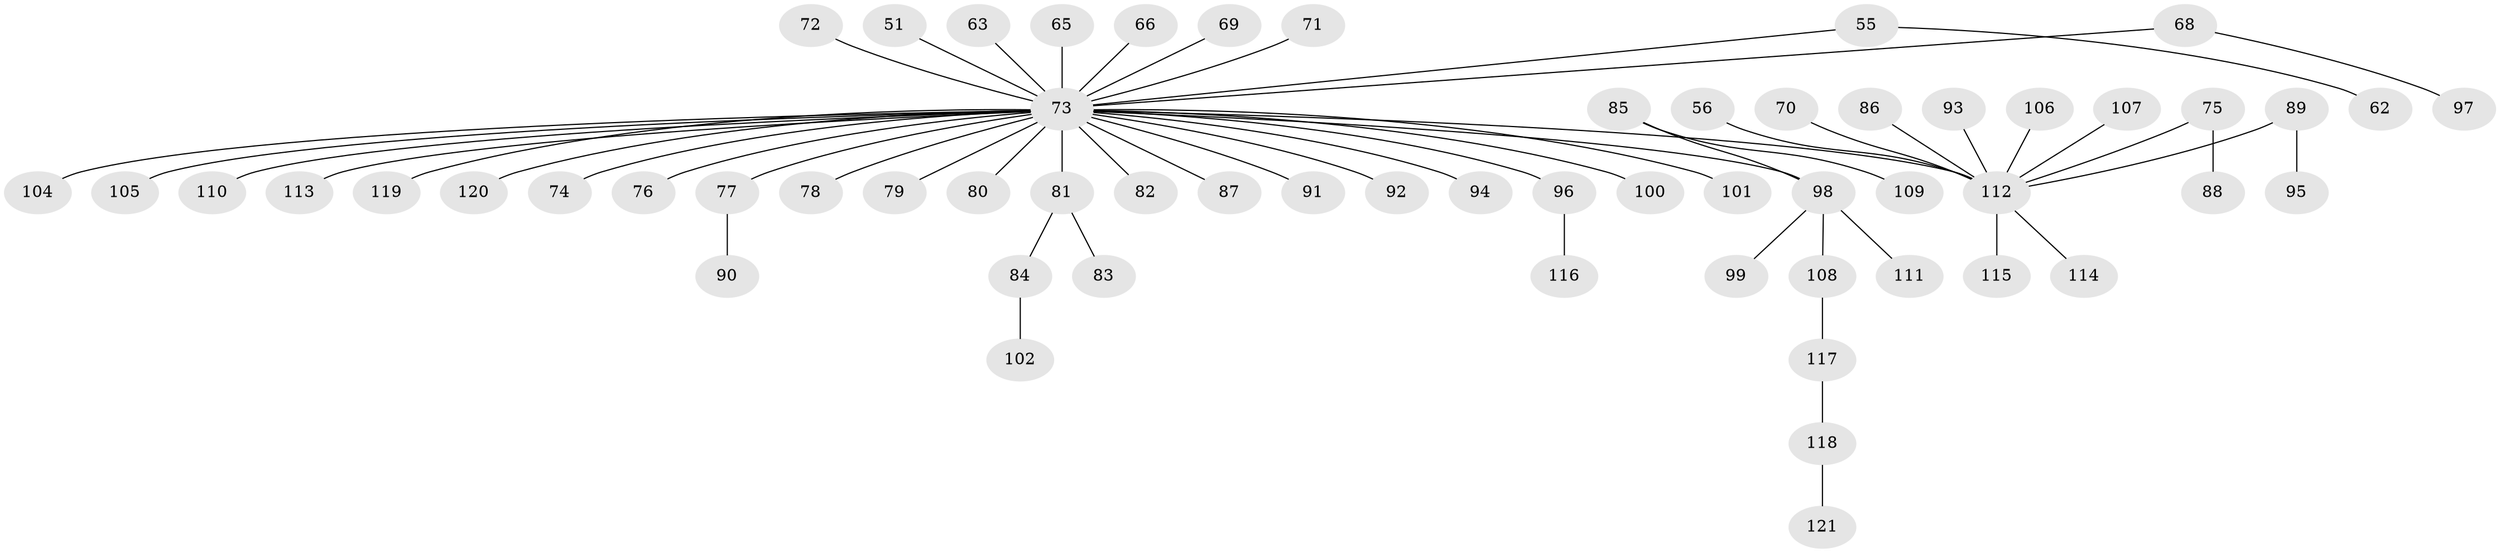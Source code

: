 // original degree distribution, {6: 0.03305785123966942, 4: 0.05785123966942149, 2: 0.2809917355371901, 5: 0.03305785123966942, 3: 0.11570247933884298, 1: 0.4793388429752066}
// Generated by graph-tools (version 1.1) at 2025/53/03/09/25 04:53:58]
// undirected, 60 vertices, 59 edges
graph export_dot {
graph [start="1"]
  node [color=gray90,style=filled];
  51;
  55;
  56 [super="+29"];
  62;
  63;
  65;
  66;
  68;
  69;
  70;
  71;
  72;
  73 [super="+50+53+57+42+64+24+35+36+58+52+61+39+44+54+48"];
  74;
  75;
  76;
  77;
  78;
  79;
  80;
  81 [super="+28+32+49"];
  82;
  83;
  84;
  85;
  86;
  87;
  88;
  89;
  90;
  91;
  92;
  93;
  94;
  95;
  96;
  97;
  98 [super="+34+60"];
  99;
  100;
  101;
  102;
  104;
  105;
  106;
  107;
  108 [super="+103"];
  109;
  110;
  111;
  112 [super="+16+37+59+38+67+46"];
  113;
  114;
  115;
  116;
  117;
  118;
  119;
  120;
  121;
  51 -- 73;
  55 -- 62;
  55 -- 73;
  56 -- 112;
  63 -- 73;
  65 -- 73;
  66 -- 73;
  68 -- 97;
  68 -- 73;
  69 -- 73;
  70 -- 112;
  71 -- 73;
  72 -- 73;
  73 -- 94;
  73 -- 76;
  73 -- 79;
  73 -- 80;
  73 -- 81;
  73 -- 82;
  73 -- 87;
  73 -- 96;
  73 -- 100;
  73 -- 101;
  73 -- 104;
  73 -- 110;
  73 -- 112;
  73 -- 113;
  73 -- 119;
  73 -- 92;
  73 -- 78;
  73 -- 91;
  73 -- 98;
  73 -- 105;
  73 -- 74;
  73 -- 120;
  73 -- 77;
  75 -- 88;
  75 -- 112;
  77 -- 90;
  81 -- 83;
  81 -- 84;
  84 -- 102;
  85 -- 109;
  85 -- 98;
  86 -- 112;
  89 -- 95;
  89 -- 112;
  93 -- 112;
  96 -- 116;
  98 -- 99;
  98 -- 111;
  98 -- 108;
  106 -- 112;
  107 -- 112;
  108 -- 117;
  112 -- 115;
  112 -- 114;
  117 -- 118;
  118 -- 121;
}
